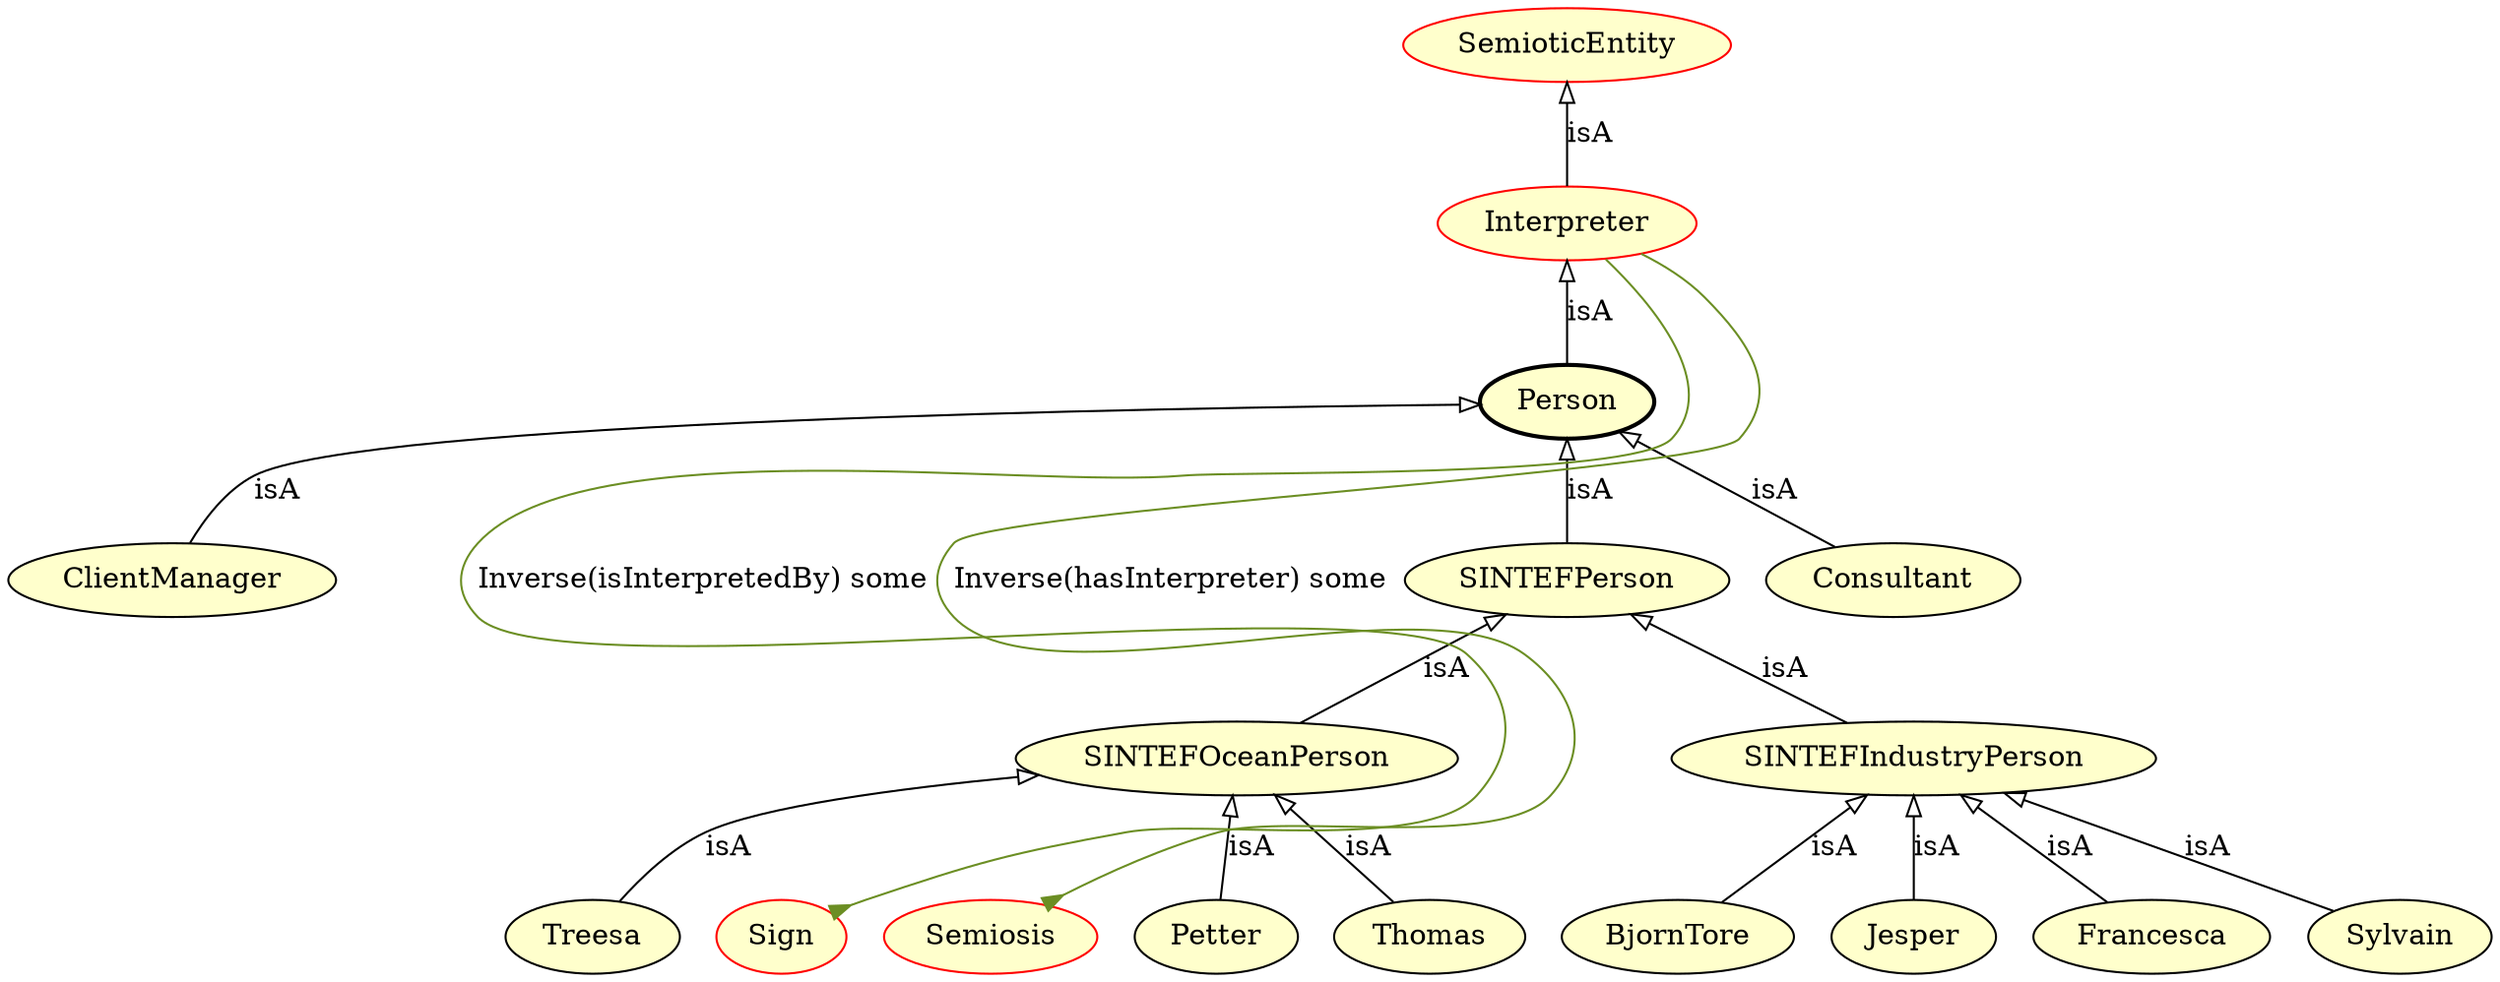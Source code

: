 digraph {
	graph [fontsize=8 rankdir=BT]
	Sylvain [label=Sylvain URL="http://example.org/owl-client-relationship#EMMO_dbca868b-e8ec-5b26-8929-e319db1c534f" fillcolor="#ffffcc" style=filled]
	SINTEFPerson [label=SINTEFPerson URL="http://example.org/owl-client-relationship#EMMO_7e775797-9967-5bee-9698-f87a965d118e" fillcolor="#ffffcc" style=filled]
	Petter [label=Petter URL="http://example.org/owl-client-relationship#EMMO_f26059cd-fb61-537c-a625-2c8338367424" fillcolor="#ffffcc" style=filled]
	Thomas [label=Thomas URL="http://example.org/owl-client-relationship#EMMO_e9a892e3-4212-52b1-98da-b91c2a32c965" fillcolor="#ffffcc" style=filled]
	Consultant [label=Consultant URL="http://example.org/owl-client-relationship#EMMO_4b473939-6d2a-5342-a4da-4218c05009cb" fillcolor="#ffffcc" style=filled]
	BjornTore [label=BjornTore URL="http://example.org/owl-client-relationship#EMMO_71f7ecb6-a711-5787-b5ec-d764eaed71e8" fillcolor="#ffffcc" style=filled]
	Person [label=Person URL="http://example.org/owl-client-relationship#EMMO_3b652611-f435-5b44-88dd-9d3337e4e5a3" fillcolor="#ffffcc" penwidth=2 style=filled]
	SINTEFIndustryPerson [label=SINTEFIndustryPerson URL="http://example.org/owl-client-relationship#EMMO_b36d2d3b-e9b0-5909-9a8d-40fd3a1efaa1" fillcolor="#ffffcc" style=filled]
	Treesa [label=Treesa URL="http://example.org/owl-client-relationship#EMMO_a9817951-4720-5572-8941-ff9f85b0c4a1" fillcolor="#ffffcc" style=filled]
	ClientManager [label=ClientManager URL="http://example.org/owl-client-relationship#EMMO_0faf89e8-8210-5c7a-b85c-b2d51e896b76" fillcolor="#ffffcc" style=filled]
	Jesper [label=Jesper URL="http://example.org/owl-client-relationship#EMMO_a6ceba78-3a54-5288-a8c0-8bc377e8bc4c" fillcolor="#ffffcc" style=filled]
	SINTEFOceanPerson [label=SINTEFOceanPerson URL="http://example.org/owl-client-relationship#EMMO_dcafb1c6-5b23-5850-a9e3-838e73b395e3" fillcolor="#ffffcc" style=filled]
	Francesca [label=Francesca URL="http://example.org/owl-client-relationship#EMMO_39c5d034-c6b5-572c-9a79-4eb0e332e7fb" fillcolor="#ffffcc" style=filled]
	Treesa -> SINTEFOceanPerson [label=isA arrowhead=empty]
	BjornTore -> SINTEFIndustryPerson [label=isA arrowhead=empty]
	Thomas -> SINTEFOceanPerson [label=isA arrowhead=empty]
	Jesper -> SINTEFIndustryPerson [label=isA arrowhead=empty]
	SINTEFPerson -> Person [label=isA arrowhead=empty]
	Interpreter [label=Interpreter URL="https://w3id.org/emmo#EMMO_0527413c_b286_4e9c_b2d0_03fb2a038dee" color=red fillcolor="#ffffcc" style=filled]
	Person -> Interpreter [label=isA arrowhead=empty]
	SINTEFIndustryPerson -> SINTEFPerson [label=isA arrowhead=empty]
	SINTEFOceanPerson -> SINTEFPerson [label=isA arrowhead=empty]
	Francesca -> SINTEFIndustryPerson [label=isA arrowhead=empty]
	ClientManager -> Person [label=isA arrowhead=empty]
	Consultant -> Person [label=isA arrowhead=empty]
	Sylvain -> SINTEFIndustryPerson [label=isA arrowhead=empty]
	Petter -> SINTEFOceanPerson [label=isA arrowhead=empty]
	SemioticEntity [label=SemioticEntity URL="https://w3id.org/emmo#EMMO_b803f122_4acb_4064_9d71_c1e5fd091fc9" color=red fillcolor="#ffffcc" style=filled]
	Interpreter -> SemioticEntity [label=isA arrowhead=empty]
	Sign [label=Sign URL="https://w3id.org/emmo#EMMO_b21a56ed_f969_4612_a6ec_cb7766f7f31d" color=red fillcolor="#ffffcc" style=filled]
	Interpreter -> Sign [label="Inverse(isInterpretedBy) some" arrowhead=inv color=olivedrab constraint=false]
	Semiosis [label=Semiosis URL="https://w3id.org/emmo#EMMO_008fd3b2_4013_451f_8827_52bceab11841" color=red fillcolor="#ffffcc" style=filled]
	Interpreter -> Semiosis [label="Inverse(hasInterpreter) some" arrowhead=inv color=olivedrab constraint=false]
}
